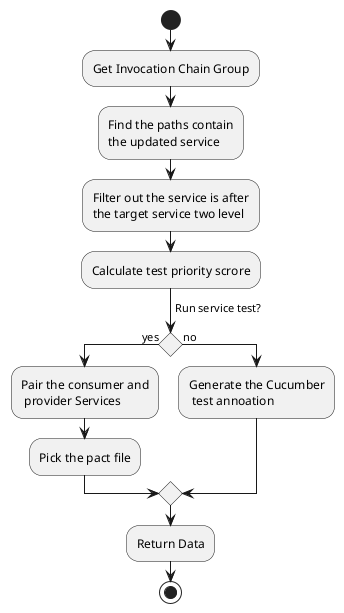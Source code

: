 @startuml
'scale 1.5
start
:Get Invocation Chain Group;
:Find the paths contain\nthe updated service;
:Filter out the service is after\nthe target service two level;
:Calculate test priority scrore;
->Run service test?;
if() then (yes)
    :Pair the consumer and\n provider Services;
    :Pick the pact file;
else (no)
    :Generate the Cucumber\n test annoation;
endif
:Return Data;
stop
@enduml